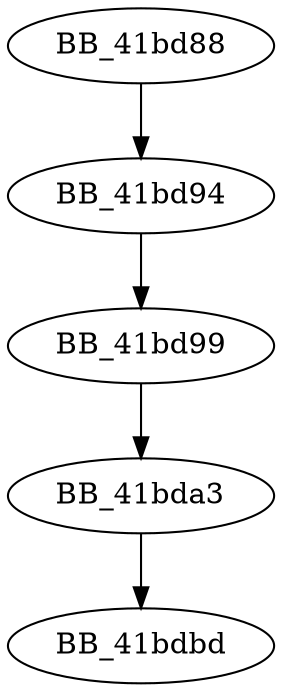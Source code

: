 DiGraph __callthreadstartex{
BB_41bd88->BB_41bd94
BB_41bd94->BB_41bd99
BB_41bd99->BB_41bda3
BB_41bda3->BB_41bdbd
}
